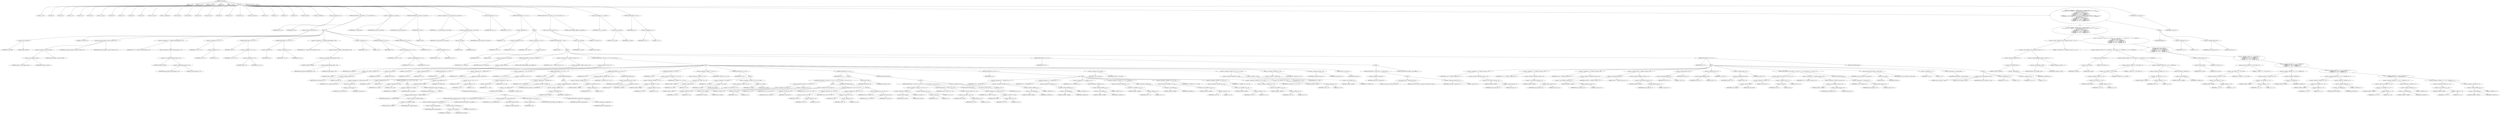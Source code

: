 digraph cache_insert {  
"1000128" [label = "(METHOD,cache_insert)" ]
"1000129" [label = "(PARAM,int a1)" ]
"1000130" [label = "(PARAM,void *cp)" ]
"1000131" [label = "(PARAM,time_t time1)" ]
"1000132" [label = "(PARAM,int a4)" ]
"1000133" [label = "(PARAM,__int16 a5)" ]
"1000134" [label = "(BLOCK,,)" ]
"1000135" [label = "(LOCAL,v5: __int16)" ]
"1000136" [label = "(LOCAL,v9: int)" ]
"1000137" [label = "(LOCAL,v10: int)" ]
"1000138" [label = "(LOCAL,v11: int)" ]
"1000139" [label = "(LOCAL,v12: int)" ]
"1000140" [label = "(LOCAL,v13: int)" ]
"1000141" [label = "(LOCAL,v14: __int16)" ]
"1000142" [label = "(LOCAL,v16: int)" ]
"1000143" [label = "(LOCAL,v17: int)" ]
"1000144" [label = "(LOCAL,v18: int)" ]
"1000145" [label = "(LOCAL,v19: int)" ]
"1000146" [label = "(LOCAL,v20: __int16)" ]
"1000147" [label = "(LOCAL,v21: unsigned int)" ]
"1000148" [label = "(LOCAL,v22: bool)" ]
"1000149" [label = "(LOCAL,v23: bool)" ]
"1000150" [label = "(LOCAL,v24: int)" ]
"1000151" [label = "(LOCAL,v25: size_t)" ]
"1000152" [label = "(LOCAL,v26: int)" ]
"1000153" [label = "(LOCAL,v27: int *)" ]
"1000154" [label = "(LOCAL,v28: char *)" ]
"1000155" [label = "(LOCAL,v29: const char *)" ]
"1000156" [label = "(LOCAL,v30: int)" ]
"1000157" [label = "(LOCAL,v31: int)" ]
"1000158" [label = "(LOCAL,v32: int)" ]
"1000159" [label = "(LOCAL,v33: int)" ]
"1000160" [label = "(LOCAL,v34: _BYTE *)" ]
"1000161" [label = "(LOCAL,v36: _DWORD [ 4 ])" ]
"1000162" [label = "(<operator>.assignment,v5 = a5)" ]
"1000163" [label = "(IDENTIFIER,v5,v5 = a5)" ]
"1000164" [label = "(IDENTIFIER,a5,v5 = a5)" ]
"1000165" [label = "(CONTROL_STRUCTURE,if ( (a5 & 0x980) != 0 ),if ( (a5 & 0x980) != 0 ))" ]
"1000166" [label = "(<operator>.notEquals,(a5 & 0x980) != 0)" ]
"1000167" [label = "(<operator>.and,a5 & 0x980)" ]
"1000168" [label = "(IDENTIFIER,a5,a5 & 0x980)" ]
"1000169" [label = "(LITERAL,0x980,a5 & 0x980)" ]
"1000170" [label = "(LITERAL,0,(a5 & 0x980) != 0)" ]
"1000171" [label = "(BLOCK,,)" ]
"1000172" [label = "(log_query,log_query((unsigned __int16)a5 | 0x10000, a1, cp))" ]
"1000173" [label = "(<operator>.or,(unsigned __int16)a5 | 0x10000)" ]
"1000174" [label = "(<operator>.cast,(unsigned __int16)a5)" ]
"1000175" [label = "(UNKNOWN,unsigned __int16,unsigned __int16)" ]
"1000176" [label = "(IDENTIFIER,a5,(unsigned __int16)a5)" ]
"1000177" [label = "(LITERAL,0x10000,(unsigned __int16)a5 | 0x10000)" ]
"1000178" [label = "(IDENTIFIER,a1,log_query((unsigned __int16)a5 | 0x10000, a1, cp))" ]
"1000179" [label = "(IDENTIFIER,cp,log_query((unsigned __int16)a5 | 0x10000, a1, cp))" ]
"1000180" [label = "(<operator>.assignment,v21 = *(_DWORD *)(dnsmasq_daemon + 252))" ]
"1000181" [label = "(IDENTIFIER,v21,v21 = *(_DWORD *)(dnsmasq_daemon + 252))" ]
"1000182" [label = "(<operator>.indirection,*(_DWORD *)(dnsmasq_daemon + 252))" ]
"1000183" [label = "(<operator>.cast,(_DWORD *)(dnsmasq_daemon + 252))" ]
"1000184" [label = "(UNKNOWN,_DWORD *,_DWORD *)" ]
"1000185" [label = "(<operator>.addition,dnsmasq_daemon + 252)" ]
"1000186" [label = "(IDENTIFIER,dnsmasq_daemon,dnsmasq_daemon + 252)" ]
"1000187" [label = "(LITERAL,252,dnsmasq_daemon + 252)" ]
"1000188" [label = "(<operator>.assignment,v22 = v21 != 0)" ]
"1000189" [label = "(IDENTIFIER,v22,v22 = v21 != 0)" ]
"1000190" [label = "(<operator>.notEquals,v21 != 0)" ]
"1000191" [label = "(IDENTIFIER,v21,v21 != 0)" ]
"1000192" [label = "(LITERAL,0,v21 != 0)" ]
"1000193" [label = "(CONTROL_STRUCTURE,if ( v21 ),if ( v21 ))" ]
"1000194" [label = "(IDENTIFIER,v21,if ( v21 ))" ]
"1000195" [label = "(<operator>.assignment,v22 = a4 > v21)" ]
"1000196" [label = "(IDENTIFIER,v22,v22 = a4 > v21)" ]
"1000197" [label = "(<operator>.greaterThan,a4 > v21)" ]
"1000198" [label = "(IDENTIFIER,a4,a4 > v21)" ]
"1000199" [label = "(IDENTIFIER,v21,a4 > v21)" ]
"1000200" [label = "(CONTROL_STRUCTURE,if ( !v22 ),if ( !v22 ))" ]
"1000201" [label = "(<operator>.logicalNot,!v22)" ]
"1000202" [label = "(IDENTIFIER,v22,!v22)" ]
"1000203" [label = "(<operator>.assignment,v21 = a4)" ]
"1000204" [label = "(IDENTIFIER,v21,v21 = a4)" ]
"1000205" [label = "(IDENTIFIER,a4,v21 = a4)" ]
"1000206" [label = "(<operator>.assignment,a4 = *(_DWORD *)(dnsmasq_daemon + 248))" ]
"1000207" [label = "(IDENTIFIER,a4,a4 = *(_DWORD *)(dnsmasq_daemon + 248))" ]
"1000208" [label = "(<operator>.indirection,*(_DWORD *)(dnsmasq_daemon + 248))" ]
"1000209" [label = "(<operator>.cast,(_DWORD *)(dnsmasq_daemon + 248))" ]
"1000210" [label = "(UNKNOWN,_DWORD *,_DWORD *)" ]
"1000211" [label = "(<operator>.addition,dnsmasq_daemon + 248)" ]
"1000212" [label = "(IDENTIFIER,dnsmasq_daemon,dnsmasq_daemon + 248)" ]
"1000213" [label = "(LITERAL,248,dnsmasq_daemon + 248)" ]
"1000214" [label = "(<operator>.assignment,v23 = 1)" ]
"1000215" [label = "(IDENTIFIER,v23,v23 = 1)" ]
"1000216" [label = "(LITERAL,1,v23 = 1)" ]
"1000217" [label = "(CONTROL_STRUCTURE,if ( a4 ),if ( a4 ))" ]
"1000218" [label = "(IDENTIFIER,a4,if ( a4 ))" ]
"1000219" [label = "(<operator>.assignment,v23 = v21 >= a4)" ]
"1000220" [label = "(IDENTIFIER,v23,v23 = v21 >= a4)" ]
"1000221" [label = "(<operator>.greaterEqualsThan,v21 >= a4)" ]
"1000222" [label = "(IDENTIFIER,v21,v21 >= a4)" ]
"1000223" [label = "(IDENTIFIER,a4,v21 >= a4)" ]
"1000224" [label = "(CONTROL_STRUCTURE,if ( v23 ),if ( v23 ))" ]
"1000225" [label = "(IDENTIFIER,v23,if ( v23 ))" ]
"1000226" [label = "(<operator>.assignment,a4 = v21)" ]
"1000227" [label = "(IDENTIFIER,a4,a4 = v21)" ]
"1000228" [label = "(IDENTIFIER,v21,a4 = v21)" ]
"1000229" [label = "(<operator>.assignment,v9 = insert_error)" ]
"1000230" [label = "(IDENTIFIER,v9,v9 = insert_error)" ]
"1000231" [label = "(IDENTIFIER,insert_error,v9 = insert_error)" ]
"1000232" [label = "(CONTROL_STRUCTURE,if ( insert_error ),if ( insert_error ))" ]
"1000233" [label = "(IDENTIFIER,insert_error,if ( insert_error ))" ]
"1000234" [label = "(RETURN,return 0;,return 0;)" ]
"1000235" [label = "(LITERAL,0,return 0;)" ]
"1000236" [label = "(<operator>.assignment,v11 = cache_scan_free(a1, (int)cp, time1))" ]
"1000237" [label = "(IDENTIFIER,v11,v11 = cache_scan_free(a1, (int)cp, time1))" ]
"1000238" [label = "(cache_scan_free,cache_scan_free(a1, (int)cp, time1))" ]
"1000239" [label = "(IDENTIFIER,a1,cache_scan_free(a1, (int)cp, time1))" ]
"1000240" [label = "(<operator>.cast,(int)cp)" ]
"1000241" [label = "(UNKNOWN,int,int)" ]
"1000242" [label = "(IDENTIFIER,cp,(int)cp)" ]
"1000243" [label = "(IDENTIFIER,time1,cache_scan_free(a1, (int)cp, time1))" ]
"1000244" [label = "(<operator>.assignment,v10 = v11)" ]
"1000245" [label = "(IDENTIFIER,v10,v10 = v11)" ]
"1000246" [label = "(IDENTIFIER,v11,v10 = v11)" ]
"1000247" [label = "(CONTROL_STRUCTURE,if ( !v11 ),if ( !v11 ))" ]
"1000248" [label = "(<operator>.logicalNot,!v11)" ]
"1000249" [label = "(IDENTIFIER,v11,!v11)" ]
"1000250" [label = "(BLOCK,,)" ]
"1000251" [label = "(<operator>.assignment,v12 = v9)" ]
"1000252" [label = "(IDENTIFIER,v12,v12 = v9)" ]
"1000253" [label = "(IDENTIFIER,v9,v12 = v9)" ]
"1000254" [label = "(<operator>.assignment,v13 = a5 & 4)" ]
"1000255" [label = "(IDENTIFIER,v13,v13 = a5 & 4)" ]
"1000256" [label = "(<operator>.and,a5 & 4)" ]
"1000257" [label = "(IDENTIFIER,a5,a5 & 4)" ]
"1000258" [label = "(LITERAL,4,a5 & 4)" ]
"1000259" [label = "(CONTROL_STRUCTURE,while ( 1 ),while ( 1 ))" ]
"1000260" [label = "(LITERAL,1,while ( 1 ))" ]
"1000261" [label = "(BLOCK,,)" ]
"1000262" [label = "(<operator>.assignment,v10 = cache_tail)" ]
"1000263" [label = "(IDENTIFIER,v10,v10 = cache_tail)" ]
"1000264" [label = "(IDENTIFIER,cache_tail,v10 = cache_tail)" ]
"1000265" [label = "(CONTROL_STRUCTURE,if ( !cache_tail ),if ( !cache_tail ))" ]
"1000266" [label = "(<operator>.logicalNot,!cache_tail)" ]
"1000267" [label = "(IDENTIFIER,cache_tail,!cache_tail)" ]
"1000268" [label = "(CONTROL_STRUCTURE,goto LABEL_16;,goto LABEL_16;)" ]
"1000269" [label = "(<operator>.assignment,v20 = *(_WORD *)(cache_tail + 36))" ]
"1000270" [label = "(IDENTIFIER,v20,v20 = *(_WORD *)(cache_tail + 36))" ]
"1000271" [label = "(<operator>.indirection,*(_WORD *)(cache_tail + 36))" ]
"1000272" [label = "(<operator>.cast,(_WORD *)(cache_tail + 36))" ]
"1000273" [label = "(UNKNOWN,_WORD *,_WORD *)" ]
"1000274" [label = "(<operator>.addition,cache_tail + 36)" ]
"1000275" [label = "(IDENTIFIER,cache_tail,cache_tail + 36)" ]
"1000276" [label = "(LITERAL,36,cache_tail + 36)" ]
"1000277" [label = "(CONTROL_STRUCTURE,if ( (v20 & 0xC) == 0 ),if ( (v20 & 0xC) == 0 ))" ]
"1000278" [label = "(<operator>.equals,(v20 & 0xC) == 0)" ]
"1000279" [label = "(<operator>.and,v20 & 0xC)" ]
"1000280" [label = "(IDENTIFIER,v20,v20 & 0xC)" ]
"1000281" [label = "(LITERAL,0xC,v20 & 0xC)" ]
"1000282" [label = "(LITERAL,0,(v20 & 0xC) == 0)" ]
"1000283" [label = "(BLOCK,,)" ]
"1000284" [label = "(<operator>.assignment,v24 = a1)" ]
"1000285" [label = "(IDENTIFIER,v24,v24 = a1)" ]
"1000286" [label = "(IDENTIFIER,a1,v24 = a1)" ]
"1000287" [label = "(CONTROL_STRUCTURE,if ( a1 ),if ( a1 ))" ]
"1000288" [label = "(IDENTIFIER,a1,if ( a1 ))" ]
"1000289" [label = "(BLOCK,,)" ]
"1000290" [label = "(<operator>.assignment,v25 = strlen((const char *)a1))" ]
"1000291" [label = "(IDENTIFIER,v25,v25 = strlen((const char *)a1))" ]
"1000292" [label = "(strlen,strlen((const char *)a1))" ]
"1000293" [label = "(<operator>.cast,(const char *)a1)" ]
"1000294" [label = "(UNKNOWN,const char *,const char *)" ]
"1000295" [label = "(IDENTIFIER,a1,(const char *)a1)" ]
"1000296" [label = "(<operator>.assignment,v24 = 0)" ]
"1000297" [label = "(IDENTIFIER,v24,v24 = 0)" ]
"1000298" [label = "(LITERAL,0,v24 = 0)" ]
"1000299" [label = "(CONTROL_STRUCTURE,if ( v25 > 0x31 ),if ( v25 > 0x31 ))" ]
"1000300" [label = "(<operator>.greaterThan,v25 > 0x31)" ]
"1000301" [label = "(IDENTIFIER,v25,v25 > 0x31)" ]
"1000302" [label = "(LITERAL,0x31,v25 > 0x31)" ]
"1000303" [label = "(BLOCK,,)" ]
"1000304" [label = "(<operator>.assignment,v24 = big_free)" ]
"1000305" [label = "(IDENTIFIER,v24,v24 = big_free)" ]
"1000306" [label = "(IDENTIFIER,big_free,v24 = big_free)" ]
"1000307" [label = "(CONTROL_STRUCTURE,if ( big_free ),if ( big_free ))" ]
"1000308" [label = "(IDENTIFIER,big_free,if ( big_free ))" ]
"1000309" [label = "(BLOCK,,)" ]
"1000310" [label = "(<operator>.assignment,big_free = *(_DWORD *)big_free)" ]
"1000311" [label = "(IDENTIFIER,big_free,big_free = *(_DWORD *)big_free)" ]
"1000312" [label = "(<operator>.indirection,*(_DWORD *)big_free)" ]
"1000313" [label = "(<operator>.cast,(_DWORD *)big_free)" ]
"1000314" [label = "(UNKNOWN,_DWORD *,_DWORD *)" ]
"1000315" [label = "(IDENTIFIER,big_free,(_DWORD *)big_free)" ]
"1000316" [label = "(CONTROL_STRUCTURE,else,else)" ]
"1000317" [label = "(BLOCK,,)" ]
"1000318" [label = "(CONTROL_STRUCTURE,if ( !bignames_left && (a5 & 0x5000) == 0 ),if ( !bignames_left && (a5 & 0x5000) == 0 ))" ]
"1000319" [label = "(<operator>.logicalAnd,!bignames_left && (a5 & 0x5000) == 0)" ]
"1000320" [label = "(<operator>.logicalNot,!bignames_left)" ]
"1000321" [label = "(IDENTIFIER,bignames_left,!bignames_left)" ]
"1000322" [label = "(<operator>.equals,(a5 & 0x5000) == 0)" ]
"1000323" [label = "(<operator>.and,a5 & 0x5000)" ]
"1000324" [label = "(IDENTIFIER,a5,a5 & 0x5000)" ]
"1000325" [label = "(LITERAL,0x5000,a5 & 0x5000)" ]
"1000326" [label = "(LITERAL,0,(a5 & 0x5000) == 0)" ]
"1000327" [label = "(CONTROL_STRUCTURE,goto LABEL_16;,goto LABEL_16;)" ]
"1000328" [label = "(<operator>.assignment,v24 = whine_malloc(1028))" ]
"1000329" [label = "(IDENTIFIER,v24,v24 = whine_malloc(1028))" ]
"1000330" [label = "(whine_malloc,whine_malloc(1028))" ]
"1000331" [label = "(LITERAL,1028,whine_malloc(1028))" ]
"1000332" [label = "(CONTROL_STRUCTURE,if ( !v24 ),if ( !v24 ))" ]
"1000333" [label = "(<operator>.logicalNot,!v24)" ]
"1000334" [label = "(IDENTIFIER,v24,!v24)" ]
"1000335" [label = "(CONTROL_STRUCTURE,goto LABEL_16;,goto LABEL_16;)" ]
"1000336" [label = "(CONTROL_STRUCTURE,if ( bignames_left ),if ( bignames_left ))" ]
"1000337" [label = "(IDENTIFIER,bignames_left,if ( bignames_left ))" ]
"1000338" [label = "(<operator>.preDecrement,--bignames_left)" ]
"1000339" [label = "(IDENTIFIER,bignames_left,--bignames_left)" ]
"1000340" [label = "(<operator>.assignment,v26 = *(_DWORD *)v10)" ]
"1000341" [label = "(IDENTIFIER,v26,v26 = *(_DWORD *)v10)" ]
"1000342" [label = "(<operator>.indirection,*(_DWORD *)v10)" ]
"1000343" [label = "(<operator>.cast,(_DWORD *)v10)" ]
"1000344" [label = "(UNKNOWN,_DWORD *,_DWORD *)" ]
"1000345" [label = "(IDENTIFIER,v10,(_DWORD *)v10)" ]
"1000346" [label = "(<operator>.assignment,v27 = *(int **)(v10 + 4))" ]
"1000347" [label = "(IDENTIFIER,v27,v27 = *(int **)(v10 + 4))" ]
"1000348" [label = "(<operator>.indirection,*(int **)(v10 + 4))" ]
"1000349" [label = "(<operator>.cast,(int **)(v10 + 4))" ]
"1000350" [label = "(UNKNOWN,int **,int **)" ]
"1000351" [label = "(<operator>.addition,v10 + 4)" ]
"1000352" [label = "(IDENTIFIER,v10,v10 + 4)" ]
"1000353" [label = "(LITERAL,4,v10 + 4)" ]
"1000354" [label = "(CONTROL_STRUCTURE,if ( v27 ),if ( v27 ))" ]
"1000355" [label = "(IDENTIFIER,v27,if ( v27 ))" ]
"1000356" [label = "(BLOCK,,)" ]
"1000357" [label = "(<operator>.assignment,*v27 = v26)" ]
"1000358" [label = "(<operator>.indirection,*v27)" ]
"1000359" [label = "(IDENTIFIER,v27,*v27 = v26)" ]
"1000360" [label = "(IDENTIFIER,v26,*v27 = v26)" ]
"1000361" [label = "(<operator>.assignment,v26 = *(_DWORD *)v10)" ]
"1000362" [label = "(IDENTIFIER,v26,v26 = *(_DWORD *)v10)" ]
"1000363" [label = "(<operator>.indirection,*(_DWORD *)v10)" ]
"1000364" [label = "(<operator>.cast,(_DWORD *)v10)" ]
"1000365" [label = "(UNKNOWN,_DWORD *,_DWORD *)" ]
"1000366" [label = "(IDENTIFIER,v10,(_DWORD *)v10)" ]
"1000367" [label = "(CONTROL_STRUCTURE,else,else)" ]
"1000368" [label = "(BLOCK,,)" ]
"1000369" [label = "(<operator>.assignment,cache_head = *(_DWORD *)v10)" ]
"1000370" [label = "(IDENTIFIER,cache_head,cache_head = *(_DWORD *)v10)" ]
"1000371" [label = "(<operator>.indirection,*(_DWORD *)v10)" ]
"1000372" [label = "(<operator>.cast,(_DWORD *)v10)" ]
"1000373" [label = "(UNKNOWN,_DWORD *,_DWORD *)" ]
"1000374" [label = "(IDENTIFIER,v10,(_DWORD *)v10)" ]
"1000375" [label = "(CONTROL_STRUCTURE,if ( v26 ),if ( v26 ))" ]
"1000376" [label = "(IDENTIFIER,v26,if ( v26 ))" ]
"1000377" [label = "(<operator>.assignment,*(_DWORD *)(v26 + 4) = v27)" ]
"1000378" [label = "(<operator>.indirection,*(_DWORD *)(v26 + 4))" ]
"1000379" [label = "(<operator>.cast,(_DWORD *)(v26 + 4))" ]
"1000380" [label = "(UNKNOWN,_DWORD *,_DWORD *)" ]
"1000381" [label = "(<operator>.addition,v26 + 4)" ]
"1000382" [label = "(IDENTIFIER,v26,v26 + 4)" ]
"1000383" [label = "(LITERAL,4,v26 + 4)" ]
"1000384" [label = "(IDENTIFIER,v27,*(_DWORD *)(v26 + 4) = v27)" ]
"1000385" [label = "(CONTROL_STRUCTURE,else,else)" ]
"1000386" [label = "(<operator>.assignment,cache_tail = (int)v27)" ]
"1000387" [label = "(IDENTIFIER,cache_tail,cache_tail = (int)v27)" ]
"1000388" [label = "(<operator>.cast,(int)v27)" ]
"1000389" [label = "(UNKNOWN,int,int)" ]
"1000390" [label = "(IDENTIFIER,v27,(int)v27)" ]
"1000391" [label = "(CONTROL_STRUCTURE,if ( v24 ),if ( v24 ))" ]
"1000392" [label = "(IDENTIFIER,v24,if ( v24 ))" ]
"1000393" [label = "(<operator>.assignment,*(_DWORD *)(v10 + 40) = v24)" ]
"1000394" [label = "(<operator>.indirection,*(_DWORD *)(v10 + 40))" ]
"1000395" [label = "(<operator>.cast,(_DWORD *)(v10 + 40))" ]
"1000396" [label = "(UNKNOWN,_DWORD *,_DWORD *)" ]
"1000397" [label = "(<operator>.addition,v10 + 40)" ]
"1000398" [label = "(IDENTIFIER,v10,v10 + 40)" ]
"1000399" [label = "(LITERAL,40,v10 + 40)" ]
"1000400" [label = "(IDENTIFIER,v24,*(_DWORD *)(v10 + 40) = v24)" ]
"1000401" [label = "(<operator>.assignment,*(_WORD *)(v10 + 36) = a5)" ]
"1000402" [label = "(<operator>.indirection,*(_WORD *)(v10 + 36))" ]
"1000403" [label = "(<operator>.cast,(_WORD *)(v10 + 36))" ]
"1000404" [label = "(UNKNOWN,_WORD *,_WORD *)" ]
"1000405" [label = "(<operator>.addition,v10 + 36)" ]
"1000406" [label = "(IDENTIFIER,v10,v10 + 36)" ]
"1000407" [label = "(LITERAL,36,v10 + 36)" ]
"1000408" [label = "(IDENTIFIER,a5,*(_WORD *)(v10 + 36) = a5)" ]
"1000409" [label = "(CONTROL_STRUCTURE,if ( v24 ),if ( v24 ))" ]
"1000410" [label = "(IDENTIFIER,v24,if ( v24 ))" ]
"1000411" [label = "(BLOCK,,)" ]
"1000412" [label = "(<operator>.assignment,v5 = a5 | 0x200)" ]
"1000413" [label = "(IDENTIFIER,v5,v5 = a5 | 0x200)" ]
"1000414" [label = "(<operator>.or,a5 | 0x200)" ]
"1000415" [label = "(IDENTIFIER,a5,a5 | 0x200)" ]
"1000416" [label = "(LITERAL,0x200,a5 | 0x200)" ]
"1000417" [label = "(<operator>.assignment,*(_WORD *)(v10 + 36) = a5 | 0x200)" ]
"1000418" [label = "(<operator>.indirection,*(_WORD *)(v10 + 36))" ]
"1000419" [label = "(<operator>.cast,(_WORD *)(v10 + 36))" ]
"1000420" [label = "(UNKNOWN,_WORD *,_WORD *)" ]
"1000421" [label = "(<operator>.addition,v10 + 36)" ]
"1000422" [label = "(IDENTIFIER,v10,v10 + 36)" ]
"1000423" [label = "(LITERAL,36,v10 + 36)" ]
"1000424" [label = "(<operator>.or,a5 | 0x200)" ]
"1000425" [label = "(IDENTIFIER,a5,a5 | 0x200)" ]
"1000426" [label = "(LITERAL,0x200,a5 | 0x200)" ]
"1000427" [label = "(CONTROL_STRUCTURE,if ( a1 ),if ( a1 ))" ]
"1000428" [label = "(IDENTIFIER,a1,if ( a1 ))" ]
"1000429" [label = "(BLOCK,,)" ]
"1000430" [label = "(CONTROL_STRUCTURE,if ( (v5 & 0x200) != 0 || (v5 & 2) != 0 ),if ( (v5 & 0x200) != 0 || (v5 & 2) != 0 ))" ]
"1000431" [label = "(<operator>.logicalOr,(v5 & 0x200) != 0 || (v5 & 2) != 0)" ]
"1000432" [label = "(<operator>.notEquals,(v5 & 0x200) != 0)" ]
"1000433" [label = "(<operator>.and,v5 & 0x200)" ]
"1000434" [label = "(IDENTIFIER,v5,v5 & 0x200)" ]
"1000435" [label = "(LITERAL,0x200,v5 & 0x200)" ]
"1000436" [label = "(LITERAL,0,(v5 & 0x200) != 0)" ]
"1000437" [label = "(<operator>.notEquals,(v5 & 2) != 0)" ]
"1000438" [label = "(<operator>.and,v5 & 2)" ]
"1000439" [label = "(IDENTIFIER,v5,v5 & 2)" ]
"1000440" [label = "(LITERAL,2,v5 & 2)" ]
"1000441" [label = "(LITERAL,0,(v5 & 2) != 0)" ]
"1000442" [label = "(BLOCK,,)" ]
"1000443" [label = "(<operator>.assignment,v29 = (const char *)a1)" ]
"1000444" [label = "(IDENTIFIER,v29,v29 = (const char *)a1)" ]
"1000445" [label = "(<operator>.cast,(const char *)a1)" ]
"1000446" [label = "(UNKNOWN,const char *,const char *)" ]
"1000447" [label = "(IDENTIFIER,a1,(const char *)a1)" ]
"1000448" [label = "(<operator>.assignment,v28 = *(char **)(v10 + 40))" ]
"1000449" [label = "(IDENTIFIER,v28,v28 = *(char **)(v10 + 40))" ]
"1000450" [label = "(<operator>.indirection,*(char **)(v10 + 40))" ]
"1000451" [label = "(<operator>.cast,(char **)(v10 + 40))" ]
"1000452" [label = "(UNKNOWN,char **,char **)" ]
"1000453" [label = "(<operator>.addition,v10 + 40)" ]
"1000454" [label = "(IDENTIFIER,v10,v10 + 40)" ]
"1000455" [label = "(LITERAL,40,v10 + 40)" ]
"1000456" [label = "(CONTROL_STRUCTURE,else,else)" ]
"1000457" [label = "(BLOCK,,)" ]
"1000458" [label = "(<operator>.assignment,v28 = (char *)(v10 + 40))" ]
"1000459" [label = "(IDENTIFIER,v28,v28 = (char *)(v10 + 40))" ]
"1000460" [label = "(<operator>.cast,(char *)(v10 + 40))" ]
"1000461" [label = "(UNKNOWN,char *,char *)" ]
"1000462" [label = "(<operator>.addition,v10 + 40)" ]
"1000463" [label = "(IDENTIFIER,v10,v10 + 40)" ]
"1000464" [label = "(LITERAL,40,v10 + 40)" ]
"1000465" [label = "(<operator>.assignment,v29 = (const char *)a1)" ]
"1000466" [label = "(IDENTIFIER,v29,v29 = (const char *)a1)" ]
"1000467" [label = "(<operator>.cast,(const char *)a1)" ]
"1000468" [label = "(UNKNOWN,const char *,const char *)" ]
"1000469" [label = "(IDENTIFIER,a1,(const char *)a1)" ]
"1000470" [label = "(strcpy,strcpy(v28, v29))" ]
"1000471" [label = "(IDENTIFIER,v28,strcpy(v28, v29))" ]
"1000472" [label = "(IDENTIFIER,v29,strcpy(v28, v29))" ]
"1000473" [label = "(CONTROL_STRUCTURE,else,else)" ]
"1000474" [label = "(BLOCK,,)" ]
"1000475" [label = "(CONTROL_STRUCTURE,if ( (v5 & 0x200) != 0 || (v5 & 2) != 0 ),if ( (v5 & 0x200) != 0 || (v5 & 2) != 0 ))" ]
"1000476" [label = "(<operator>.logicalOr,(v5 & 0x200) != 0 || (v5 & 2) != 0)" ]
"1000477" [label = "(<operator>.notEquals,(v5 & 0x200) != 0)" ]
"1000478" [label = "(<operator>.and,v5 & 0x200)" ]
"1000479" [label = "(IDENTIFIER,v5,v5 & 0x200)" ]
"1000480" [label = "(LITERAL,0x200,v5 & 0x200)" ]
"1000481" [label = "(LITERAL,0,(v5 & 0x200) != 0)" ]
"1000482" [label = "(<operator>.notEquals,(v5 & 2) != 0)" ]
"1000483" [label = "(<operator>.and,v5 & 2)" ]
"1000484" [label = "(IDENTIFIER,v5,v5 & 2)" ]
"1000485" [label = "(LITERAL,2,v5 & 2)" ]
"1000486" [label = "(LITERAL,0,(v5 & 2) != 0)" ]
"1000487" [label = "(<operator>.assignment,v34 = *(_BYTE **)(v10 + 40))" ]
"1000488" [label = "(IDENTIFIER,v34,v34 = *(_BYTE **)(v10 + 40))" ]
"1000489" [label = "(<operator>.indirection,*(_BYTE **)(v10 + 40))" ]
"1000490" [label = "(<operator>.cast,(_BYTE **)(v10 + 40))" ]
"1000491" [label = "(UNKNOWN,_BYTE **,_BYTE **)" ]
"1000492" [label = "(<operator>.addition,v10 + 40)" ]
"1000493" [label = "(IDENTIFIER,v10,v10 + 40)" ]
"1000494" [label = "(LITERAL,40,v10 + 40)" ]
"1000495" [label = "(CONTROL_STRUCTURE,else,else)" ]
"1000496" [label = "(<operator>.assignment,v34 = (_BYTE *)(v10 + 40))" ]
"1000497" [label = "(IDENTIFIER,v34,v34 = (_BYTE *)(v10 + 40))" ]
"1000498" [label = "(<operator>.cast,(_BYTE *)(v10 + 40))" ]
"1000499" [label = "(UNKNOWN,_BYTE *,_BYTE *)" ]
"1000500" [label = "(<operator>.addition,v10 + 40)" ]
"1000501" [label = "(IDENTIFIER,v10,v10 + 40)" ]
"1000502" [label = "(LITERAL,40,v10 + 40)" ]
"1000503" [label = "(<operator>.assignment,*v34 = 0)" ]
"1000504" [label = "(<operator>.indirection,*v34)" ]
"1000505" [label = "(IDENTIFIER,v34,*v34 = 0)" ]
"1000506" [label = "(LITERAL,0,*v34 = 0)" ]
"1000507" [label = "(CONTROL_STRUCTURE,if ( cp ),if ( cp ))" ]
"1000508" [label = "(IDENTIFIER,cp,if ( cp ))" ]
"1000509" [label = "(BLOCK,,)" ]
"1000510" [label = "(<operator>.assignment,v30 = *((_DWORD *)cp + 1))" ]
"1000511" [label = "(IDENTIFIER,v30,v30 = *((_DWORD *)cp + 1))" ]
"1000512" [label = "(<operator>.indirection,*((_DWORD *)cp + 1))" ]
"1000513" [label = "(<operator>.addition,(_DWORD *)cp + 1)" ]
"1000514" [label = "(<operator>.cast,(_DWORD *)cp)" ]
"1000515" [label = "(UNKNOWN,_DWORD *,_DWORD *)" ]
"1000516" [label = "(IDENTIFIER,cp,(_DWORD *)cp)" ]
"1000517" [label = "(LITERAL,1,(_DWORD *)cp + 1)" ]
"1000518" [label = "(<operator>.assignment,v31 = *((_DWORD *)cp + 2))" ]
"1000519" [label = "(IDENTIFIER,v31,v31 = *((_DWORD *)cp + 2))" ]
"1000520" [label = "(<operator>.indirection,*((_DWORD *)cp + 2))" ]
"1000521" [label = "(<operator>.addition,(_DWORD *)cp + 2)" ]
"1000522" [label = "(<operator>.cast,(_DWORD *)cp)" ]
"1000523" [label = "(UNKNOWN,_DWORD *,_DWORD *)" ]
"1000524" [label = "(IDENTIFIER,cp,(_DWORD *)cp)" ]
"1000525" [label = "(LITERAL,2,(_DWORD *)cp + 2)" ]
"1000526" [label = "(<operator>.assignment,v32 = *((_DWORD *)cp + 3))" ]
"1000527" [label = "(IDENTIFIER,v32,v32 = *((_DWORD *)cp + 3))" ]
"1000528" [label = "(<operator>.indirection,*((_DWORD *)cp + 3))" ]
"1000529" [label = "(<operator>.addition,(_DWORD *)cp + 3)" ]
"1000530" [label = "(<operator>.cast,(_DWORD *)cp)" ]
"1000531" [label = "(UNKNOWN,_DWORD *,_DWORD *)" ]
"1000532" [label = "(IDENTIFIER,cp,(_DWORD *)cp)" ]
"1000533" [label = "(LITERAL,3,(_DWORD *)cp + 3)" ]
"1000534" [label = "(<operator>.assignment,*(_DWORD *)(v10 + 12) = *(_DWORD *)cp)" ]
"1000535" [label = "(<operator>.indirection,*(_DWORD *)(v10 + 12))" ]
"1000536" [label = "(<operator>.cast,(_DWORD *)(v10 + 12))" ]
"1000537" [label = "(UNKNOWN,_DWORD *,_DWORD *)" ]
"1000538" [label = "(<operator>.addition,v10 + 12)" ]
"1000539" [label = "(IDENTIFIER,v10,v10 + 12)" ]
"1000540" [label = "(LITERAL,12,v10 + 12)" ]
"1000541" [label = "(<operator>.indirection,*(_DWORD *)cp)" ]
"1000542" [label = "(<operator>.cast,(_DWORD *)cp)" ]
"1000543" [label = "(UNKNOWN,_DWORD *,_DWORD *)" ]
"1000544" [label = "(IDENTIFIER,cp,(_DWORD *)cp)" ]
"1000545" [label = "(<operator>.assignment,*(_DWORD *)(v10 + 16) = v30)" ]
"1000546" [label = "(<operator>.indirection,*(_DWORD *)(v10 + 16))" ]
"1000547" [label = "(<operator>.cast,(_DWORD *)(v10 + 16))" ]
"1000548" [label = "(UNKNOWN,_DWORD *,_DWORD *)" ]
"1000549" [label = "(<operator>.addition,v10 + 16)" ]
"1000550" [label = "(IDENTIFIER,v10,v10 + 16)" ]
"1000551" [label = "(LITERAL,16,v10 + 16)" ]
"1000552" [label = "(IDENTIFIER,v30,*(_DWORD *)(v10 + 16) = v30)" ]
"1000553" [label = "(<operator>.assignment,*(_DWORD *)(v10 + 20) = v31)" ]
"1000554" [label = "(<operator>.indirection,*(_DWORD *)(v10 + 20))" ]
"1000555" [label = "(<operator>.cast,(_DWORD *)(v10 + 20))" ]
"1000556" [label = "(UNKNOWN,_DWORD *,_DWORD *)" ]
"1000557" [label = "(<operator>.addition,v10 + 20)" ]
"1000558" [label = "(IDENTIFIER,v10,v10 + 20)" ]
"1000559" [label = "(LITERAL,20,v10 + 20)" ]
"1000560" [label = "(IDENTIFIER,v31,*(_DWORD *)(v10 + 20) = v31)" ]
"1000561" [label = "(<operator>.assignment,*(_DWORD *)(v10 + 24) = v32)" ]
"1000562" [label = "(<operator>.indirection,*(_DWORD *)(v10 + 24))" ]
"1000563" [label = "(<operator>.cast,(_DWORD *)(v10 + 24))" ]
"1000564" [label = "(UNKNOWN,_DWORD *,_DWORD *)" ]
"1000565" [label = "(<operator>.addition,v10 + 24)" ]
"1000566" [label = "(IDENTIFIER,v10,v10 + 24)" ]
"1000567" [label = "(LITERAL,24,v10 + 24)" ]
"1000568" [label = "(IDENTIFIER,v32,*(_DWORD *)(v10 + 24) = v32)" ]
"1000569" [label = "(<operator>.assignment,v33 = new_chain)" ]
"1000570" [label = "(IDENTIFIER,v33,v33 = new_chain)" ]
"1000571" [label = "(IDENTIFIER,new_chain,v33 = new_chain)" ]
"1000572" [label = "(<operator>.assignment,*(_DWORD *)(v10 + 28) = a4 + time1)" ]
"1000573" [label = "(<operator>.indirection,*(_DWORD *)(v10 + 28))" ]
"1000574" [label = "(<operator>.cast,(_DWORD *)(v10 + 28))" ]
"1000575" [label = "(UNKNOWN,_DWORD *,_DWORD *)" ]
"1000576" [label = "(<operator>.addition,v10 + 28)" ]
"1000577" [label = "(IDENTIFIER,v10,v10 + 28)" ]
"1000578" [label = "(LITERAL,28,v10 + 28)" ]
"1000579" [label = "(<operator>.addition,a4 + time1)" ]
"1000580" [label = "(IDENTIFIER,a4,a4 + time1)" ]
"1000581" [label = "(IDENTIFIER,time1,a4 + time1)" ]
"1000582" [label = "(<operator>.assignment,*(_DWORD *)v10 = v33)" ]
"1000583" [label = "(<operator>.indirection,*(_DWORD *)v10)" ]
"1000584" [label = "(<operator>.cast,(_DWORD *)v10)" ]
"1000585" [label = "(UNKNOWN,_DWORD *,_DWORD *)" ]
"1000586" [label = "(IDENTIFIER,v10,(_DWORD *)v10)" ]
"1000587" [label = "(IDENTIFIER,v33,*(_DWORD *)v10 = v33)" ]
"1000588" [label = "(<operator>.assignment,new_chain = v10)" ]
"1000589" [label = "(IDENTIFIER,new_chain,new_chain = v10)" ]
"1000590" [label = "(IDENTIFIER,v10,new_chain = v10)" ]
"1000591" [label = "(RETURN,return v10;,return v10;)" ]
"1000592" [label = "(IDENTIFIER,v10,return v10;)" ]
"1000593" [label = "(CONTROL_STRUCTURE,if ( v12 ),if ( v12 ))" ]
"1000594" [label = "(IDENTIFIER,v12,if ( v12 ))" ]
"1000595" [label = "(BLOCK,,)" ]
"1000596" [label = "(CONTROL_STRUCTURE,if ( !warned_10977 ),if ( !warned_10977 ))" ]
"1000597" [label = "(<operator>.logicalNot,!warned_10977)" ]
"1000598" [label = "(IDENTIFIER,warned_10977,!warned_10977)" ]
"1000599" [label = "(BLOCK,,)" ]
"1000600" [label = "(my_syslog,my_syslog(3, \"Internal error in cache.\"))" ]
"1000601" [label = "(LITERAL,3,my_syslog(3, \"Internal error in cache.\"))" ]
"1000602" [label = "(LITERAL,\"Internal error in cache.\",my_syslog(3, \"Internal error in cache.\"))" ]
"1000603" [label = "(<operator>.assignment,warned_10977 = 1)" ]
"1000604" [label = "(IDENTIFIER,warned_10977,warned_10977 = 1)" ]
"1000605" [label = "(LITERAL,1,warned_10977 = 1)" ]
"1000606" [label = "(CONTROL_STRUCTURE,goto LABEL_16;,goto LABEL_16;)" ]
"1000607" [label = "(CONTROL_STRUCTURE,if ( v13 ),if ( v13 ))" ]
"1000608" [label = "(IDENTIFIER,v13,if ( v13 ))" ]
"1000609" [label = "(BLOCK,,)" ]
"1000610" [label = "(<operator>.assignment,v16 = *(_DWORD *)(cache_tail + 16))" ]
"1000611" [label = "(IDENTIFIER,v16,v16 = *(_DWORD *)(cache_tail + 16))" ]
"1000612" [label = "(<operator>.indirection,*(_DWORD *)(cache_tail + 16))" ]
"1000613" [label = "(<operator>.cast,(_DWORD *)(cache_tail + 16))" ]
"1000614" [label = "(UNKNOWN,_DWORD *,_DWORD *)" ]
"1000615" [label = "(<operator>.addition,cache_tail + 16)" ]
"1000616" [label = "(IDENTIFIER,cache_tail,cache_tail + 16)" ]
"1000617" [label = "(LITERAL,16,cache_tail + 16)" ]
"1000618" [label = "(<operator>.assignment,v17 = *(_DWORD *)(cache_tail + 20))" ]
"1000619" [label = "(IDENTIFIER,v17,v17 = *(_DWORD *)(cache_tail + 20))" ]
"1000620" [label = "(<operator>.indirection,*(_DWORD *)(cache_tail + 20))" ]
"1000621" [label = "(<operator>.cast,(_DWORD *)(cache_tail + 20))" ]
"1000622" [label = "(UNKNOWN,_DWORD *,_DWORD *)" ]
"1000623" [label = "(<operator>.addition,cache_tail + 20)" ]
"1000624" [label = "(IDENTIFIER,cache_tail,cache_tail + 20)" ]
"1000625" [label = "(LITERAL,20,cache_tail + 20)" ]
"1000626" [label = "(<operator>.assignment,v18 = *(_DWORD *)(cache_tail + 24))" ]
"1000627" [label = "(IDENTIFIER,v18,v18 = *(_DWORD *)(cache_tail + 24))" ]
"1000628" [label = "(<operator>.indirection,*(_DWORD *)(cache_tail + 24))" ]
"1000629" [label = "(<operator>.cast,(_DWORD *)(cache_tail + 24))" ]
"1000630" [label = "(UNKNOWN,_DWORD *,_DWORD *)" ]
"1000631" [label = "(<operator>.addition,cache_tail + 24)" ]
"1000632" [label = "(IDENTIFIER,cache_tail,cache_tail + 24)" ]
"1000633" [label = "(LITERAL,24,cache_tail + 24)" ]
"1000634" [label = "(<operator>.assignment,v36[0] = *(_DWORD *)(cache_tail + 12))" ]
"1000635" [label = "(<operator>.indirectIndexAccess,v36[0])" ]
"1000636" [label = "(IDENTIFIER,v36,v36[0] = *(_DWORD *)(cache_tail + 12))" ]
"1000637" [label = "(LITERAL,0,v36[0] = *(_DWORD *)(cache_tail + 12))" ]
"1000638" [label = "(<operator>.indirection,*(_DWORD *)(cache_tail + 12))" ]
"1000639" [label = "(<operator>.cast,(_DWORD *)(cache_tail + 12))" ]
"1000640" [label = "(UNKNOWN,_DWORD *,_DWORD *)" ]
"1000641" [label = "(<operator>.addition,cache_tail + 12)" ]
"1000642" [label = "(IDENTIFIER,cache_tail,cache_tail + 12)" ]
"1000643" [label = "(LITERAL,12,cache_tail + 12)" ]
"1000644" [label = "(<operator>.assignment,v36[1] = v16)" ]
"1000645" [label = "(<operator>.indirectIndexAccess,v36[1])" ]
"1000646" [label = "(IDENTIFIER,v36,v36[1] = v16)" ]
"1000647" [label = "(LITERAL,1,v36[1] = v16)" ]
"1000648" [label = "(IDENTIFIER,v16,v36[1] = v16)" ]
"1000649" [label = "(<operator>.assignment,v36[2] = v17)" ]
"1000650" [label = "(<operator>.indirectIndexAccess,v36[2])" ]
"1000651" [label = "(IDENTIFIER,v36,v36[2] = v17)" ]
"1000652" [label = "(LITERAL,2,v36[2] = v17)" ]
"1000653" [label = "(IDENTIFIER,v17,v36[2] = v17)" ]
"1000654" [label = "(<operator>.assignment,v36[3] = v18)" ]
"1000655" [label = "(<operator>.indirectIndexAccess,v36[3])" ]
"1000656" [label = "(IDENTIFIER,v36,v36[3] = v18)" ]
"1000657" [label = "(LITERAL,3,v36[3] = v18)" ]
"1000658" [label = "(IDENTIFIER,v18,v36[3] = v18)" ]
"1000659" [label = "(CONTROL_STRUCTURE,if ( (v20 & 0x200) != 0 || (v20 & 2) != 0 ),if ( (v20 & 0x200) != 0 || (v20 & 2) != 0 ))" ]
"1000660" [label = "(<operator>.logicalOr,(v20 & 0x200) != 0 || (v20 & 2) != 0)" ]
"1000661" [label = "(<operator>.notEquals,(v20 & 0x200) != 0)" ]
"1000662" [label = "(<operator>.and,v20 & 0x200)" ]
"1000663" [label = "(IDENTIFIER,v20,v20 & 0x200)" ]
"1000664" [label = "(LITERAL,0x200,v20 & 0x200)" ]
"1000665" [label = "(LITERAL,0,(v20 & 0x200) != 0)" ]
"1000666" [label = "(<operator>.notEquals,(v20 & 2) != 0)" ]
"1000667" [label = "(<operator>.and,v20 & 2)" ]
"1000668" [label = "(IDENTIFIER,v20,v20 & 2)" ]
"1000669" [label = "(LITERAL,2,v20 & 2)" ]
"1000670" [label = "(LITERAL,0,(v20 & 2) != 0)" ]
"1000671" [label = "(<operator>.assignment,v19 = *(_DWORD *)(cache_tail + 40))" ]
"1000672" [label = "(IDENTIFIER,v19,v19 = *(_DWORD *)(cache_tail + 40))" ]
"1000673" [label = "(<operator>.indirection,*(_DWORD *)(cache_tail + 40))" ]
"1000674" [label = "(<operator>.cast,(_DWORD *)(cache_tail + 40))" ]
"1000675" [label = "(UNKNOWN,_DWORD *,_DWORD *)" ]
"1000676" [label = "(<operator>.addition,cache_tail + 40)" ]
"1000677" [label = "(IDENTIFIER,cache_tail,cache_tail + 40)" ]
"1000678" [label = "(LITERAL,40,cache_tail + 40)" ]
"1000679" [label = "(CONTROL_STRUCTURE,else,else)" ]
"1000680" [label = "(<operator>.assignment,v19 = cache_tail + 40)" ]
"1000681" [label = "(IDENTIFIER,v19,v19 = cache_tail + 40)" ]
"1000682" [label = "(<operator>.addition,cache_tail + 40)" ]
"1000683" [label = "(IDENTIFIER,cache_tail,cache_tail + 40)" ]
"1000684" [label = "(LITERAL,40,cache_tail + 40)" ]
"1000685" [label = "(cache_scan_free,cache_scan_free(v19, (int)v36, time1))" ]
"1000686" [label = "(IDENTIFIER,v19,cache_scan_free(v19, (int)v36, time1))" ]
"1000687" [label = "(<operator>.cast,(int)v36)" ]
"1000688" [label = "(UNKNOWN,int,int)" ]
"1000689" [label = "(IDENTIFIER,v36,(int)v36)" ]
"1000690" [label = "(IDENTIFIER,time1,cache_scan_free(v19, (int)v36, time1))" ]
"1000691" [label = "(<operator>.assignment,v12 = 1)" ]
"1000692" [label = "(IDENTIFIER,v12,v12 = 1)" ]
"1000693" [label = "(LITERAL,1,v12 = 1)" ]
"1000694" [label = "(<operator>.preIncrement,++cache_live_freed)" ]
"1000695" [label = "(IDENTIFIER,cache_live_freed,++cache_live_freed)" ]
"1000696" [label = "(CONTROL_STRUCTURE,else,else)" ]
"1000697" [label = "(BLOCK,,)" ]
"1000698" [label = "(cache_scan_free,cache_scan_free(0, 0, time1))" ]
"1000699" [label = "(LITERAL,0,cache_scan_free(0, 0, time1))" ]
"1000700" [label = "(LITERAL,0,cache_scan_free(0, 0, time1))" ]
"1000701" [label = "(IDENTIFIER,time1,cache_scan_free(0, 0, time1))" ]
"1000702" [label = "(<operator>.assignment,v12 = 0)" ]
"1000703" [label = "(IDENTIFIER,v12,v12 = 0)" ]
"1000704" [label = "(LITERAL,0,v12 = 0)" ]
"1000705" [label = "(<operator>.assignment,v13 = 1)" ]
"1000706" [label = "(IDENTIFIER,v13,v13 = 1)" ]
"1000707" [label = "(LITERAL,1,v13 = 1)" ]
"1000708" [label = "(CONTROL_STRUCTURE,if ( (a5 & 0x180) == 0 ),if ( (a5 & 0x180) == 0 ))" ]
"1000709" [label = "(<operator>.equals,(a5 & 0x180) == 0)" ]
"1000710" [label = "(<operator>.and,a5 & 0x180)" ]
"1000711" [label = "(IDENTIFIER,a5,a5 & 0x180)" ]
"1000712" [label = "(LITERAL,0x180,a5 & 0x180)" ]
"1000713" [label = "(LITERAL,0,(a5 & 0x180) == 0)" ]
"1000714" [label = "(CONTROL_STRUCTURE,goto LABEL_16;,goto LABEL_16;)" ]
"1000715" [label = "(<operator>.assignment,v14 = (__int16)cp)" ]
"1000716" [label = "(IDENTIFIER,v14,v14 = (__int16)cp)" ]
"1000717" [label = "(<operator>.cast,(__int16)cp)" ]
"1000718" [label = "(UNKNOWN,__int16,__int16)" ]
"1000719" [label = "(IDENTIFIER,cp,(__int16)cp)" ]
"1000720" [label = "(CONTROL_STRUCTURE,if ( cp ),if ( cp ))" ]
"1000721" [label = "(IDENTIFIER,cp,if ( cp ))" ]
"1000722" [label = "(<operator>.assignment,v14 = 1)" ]
"1000723" [label = "(IDENTIFIER,v14,v14 = 1)" ]
"1000724" [label = "(LITERAL,1,v14 = 1)" ]
"1000725" [label = "(CONTROL_STRUCTURE,if ( (*(_DWORD *)&v14 & ((unsigned __int16)a5 >> 3)) == 0\n    || ((a5 & 0x80) == 0 || (*(_WORD *)(v11 + 36) & 0x80) == 0 || *(_DWORD *)(v11 + 12) != *(_DWORD *)cp)\n    && ((a5 & 0x100) == 0\n     || (*(_WORD *)(v11 + 36) & 0x100) == 0\n     || *(_DWORD *)(v11 + 12) != *(_DWORD *)cp\n     || *(_DWORD *)(v11 + 16) != *((_DWORD *)cp + 1)\n     || *(_DWORD *)(v11 + 20) != *((_DWORD *)cp + 2)\n     || *(_DWORD *)(v11 + 24) != *((_DWORD *)cp + 3)) ),if ( (*(_DWORD *)&v14 & ((unsigned __int16)a5 >> 3)) == 0\n    || ((a5 & 0x80) == 0 || (*(_WORD *)(v11 + 36) & 0x80) == 0 || *(_DWORD *)(v11 + 12) != *(_DWORD *)cp)\n    && ((a5 & 0x100) == 0\n     || (*(_WORD *)(v11 + 36) & 0x100) == 0\n     || *(_DWORD *)(v11 + 12) != *(_DWORD *)cp\n     || *(_DWORD *)(v11 + 16) != *((_DWORD *)cp + 1)\n     || *(_DWORD *)(v11 + 20) != *((_DWORD *)cp + 2)\n     || *(_DWORD *)(v11 + 24) != *((_DWORD *)cp + 3)) ))" ]
"1000726" [label = "(<operator>.logicalOr,(*(_DWORD *)&v14 & ((unsigned __int16)a5 >> 3)) == 0\n    || ((a5 & 0x80) == 0 || (*(_WORD *)(v11 + 36) & 0x80) == 0 || *(_DWORD *)(v11 + 12) != *(_DWORD *)cp)\n    && ((a5 & 0x100) == 0\n     || (*(_WORD *)(v11 + 36) & 0x100) == 0\n     || *(_DWORD *)(v11 + 12) != *(_DWORD *)cp\n     || *(_DWORD *)(v11 + 16) != *((_DWORD *)cp + 1)\n     || *(_DWORD *)(v11 + 20) != *((_DWORD *)cp + 2)\n     || *(_DWORD *)(v11 + 24) != *((_DWORD *)cp + 3)))" ]
"1000727" [label = "(<operator>.equals,(*(_DWORD *)&v14 & ((unsigned __int16)a5 >> 3)) == 0)" ]
"1000728" [label = "(<operator>.and,*(_DWORD *)&v14 & ((unsigned __int16)a5 >> 3))" ]
"1000729" [label = "(<operator>.indirection,*(_DWORD *)&v14)" ]
"1000730" [label = "(<operator>.cast,(_DWORD *)&v14)" ]
"1000731" [label = "(UNKNOWN,_DWORD *,_DWORD *)" ]
"1000732" [label = "(<operator>.addressOf,&v14)" ]
"1000733" [label = "(IDENTIFIER,v14,(_DWORD *)&v14)" ]
"1000734" [label = "(<operator>.arithmeticShiftRight,(unsigned __int16)a5 >> 3)" ]
"1000735" [label = "(<operator>.cast,(unsigned __int16)a5)" ]
"1000736" [label = "(UNKNOWN,unsigned __int16,unsigned __int16)" ]
"1000737" [label = "(IDENTIFIER,a5,(unsigned __int16)a5)" ]
"1000738" [label = "(LITERAL,3,(unsigned __int16)a5 >> 3)" ]
"1000739" [label = "(LITERAL,0,(*(_DWORD *)&v14 & ((unsigned __int16)a5 >> 3)) == 0)" ]
"1000740" [label = "(<operator>.logicalAnd,((a5 & 0x80) == 0 || (*(_WORD *)(v11 + 36) & 0x80) == 0 || *(_DWORD *)(v11 + 12) != *(_DWORD *)cp)\n    && ((a5 & 0x100) == 0\n     || (*(_WORD *)(v11 + 36) & 0x100) == 0\n     || *(_DWORD *)(v11 + 12) != *(_DWORD *)cp\n     || *(_DWORD *)(v11 + 16) != *((_DWORD *)cp + 1)\n     || *(_DWORD *)(v11 + 20) != *((_DWORD *)cp + 2)\n     || *(_DWORD *)(v11 + 24) != *((_DWORD *)cp + 3)))" ]
"1000741" [label = "(<operator>.logicalOr,(a5 & 0x80) == 0 || (*(_WORD *)(v11 + 36) & 0x80) == 0 || *(_DWORD *)(v11 + 12) != *(_DWORD *)cp)" ]
"1000742" [label = "(<operator>.equals,(a5 & 0x80) == 0)" ]
"1000743" [label = "(<operator>.and,a5 & 0x80)" ]
"1000744" [label = "(IDENTIFIER,a5,a5 & 0x80)" ]
"1000745" [label = "(LITERAL,0x80,a5 & 0x80)" ]
"1000746" [label = "(LITERAL,0,(a5 & 0x80) == 0)" ]
"1000747" [label = "(<operator>.logicalOr,(*(_WORD *)(v11 + 36) & 0x80) == 0 || *(_DWORD *)(v11 + 12) != *(_DWORD *)cp)" ]
"1000748" [label = "(<operator>.equals,(*(_WORD *)(v11 + 36) & 0x80) == 0)" ]
"1000749" [label = "(<operator>.and,*(_WORD *)(v11 + 36) & 0x80)" ]
"1000750" [label = "(<operator>.indirection,*(_WORD *)(v11 + 36))" ]
"1000751" [label = "(<operator>.cast,(_WORD *)(v11 + 36))" ]
"1000752" [label = "(UNKNOWN,_WORD *,_WORD *)" ]
"1000753" [label = "(<operator>.addition,v11 + 36)" ]
"1000754" [label = "(IDENTIFIER,v11,v11 + 36)" ]
"1000755" [label = "(LITERAL,36,v11 + 36)" ]
"1000756" [label = "(LITERAL,0x80,*(_WORD *)(v11 + 36) & 0x80)" ]
"1000757" [label = "(LITERAL,0,(*(_WORD *)(v11 + 36) & 0x80) == 0)" ]
"1000758" [label = "(<operator>.notEquals,*(_DWORD *)(v11 + 12) != *(_DWORD *)cp)" ]
"1000759" [label = "(<operator>.indirection,*(_DWORD *)(v11 + 12))" ]
"1000760" [label = "(<operator>.cast,(_DWORD *)(v11 + 12))" ]
"1000761" [label = "(UNKNOWN,_DWORD *,_DWORD *)" ]
"1000762" [label = "(<operator>.addition,v11 + 12)" ]
"1000763" [label = "(IDENTIFIER,v11,v11 + 12)" ]
"1000764" [label = "(LITERAL,12,v11 + 12)" ]
"1000765" [label = "(<operator>.indirection,*(_DWORD *)cp)" ]
"1000766" [label = "(<operator>.cast,(_DWORD *)cp)" ]
"1000767" [label = "(UNKNOWN,_DWORD *,_DWORD *)" ]
"1000768" [label = "(IDENTIFIER,cp,(_DWORD *)cp)" ]
"1000769" [label = "(<operator>.logicalOr,(a5 & 0x100) == 0\n     || (*(_WORD *)(v11 + 36) & 0x100) == 0\n     || *(_DWORD *)(v11 + 12) != *(_DWORD *)cp\n     || *(_DWORD *)(v11 + 16) != *((_DWORD *)cp + 1)\n     || *(_DWORD *)(v11 + 20) != *((_DWORD *)cp + 2)\n     || *(_DWORD *)(v11 + 24) != *((_DWORD *)cp + 3))" ]
"1000770" [label = "(<operator>.equals,(a5 & 0x100) == 0)" ]
"1000771" [label = "(<operator>.and,a5 & 0x100)" ]
"1000772" [label = "(IDENTIFIER,a5,a5 & 0x100)" ]
"1000773" [label = "(LITERAL,0x100,a5 & 0x100)" ]
"1000774" [label = "(LITERAL,0,(a5 & 0x100) == 0)" ]
"1000775" [label = "(<operator>.logicalOr,(*(_WORD *)(v11 + 36) & 0x100) == 0\n     || *(_DWORD *)(v11 + 12) != *(_DWORD *)cp\n     || *(_DWORD *)(v11 + 16) != *((_DWORD *)cp + 1)\n     || *(_DWORD *)(v11 + 20) != *((_DWORD *)cp + 2)\n     || *(_DWORD *)(v11 + 24) != *((_DWORD *)cp + 3))" ]
"1000776" [label = "(<operator>.equals,(*(_WORD *)(v11 + 36) & 0x100) == 0)" ]
"1000777" [label = "(<operator>.and,*(_WORD *)(v11 + 36) & 0x100)" ]
"1000778" [label = "(<operator>.indirection,*(_WORD *)(v11 + 36))" ]
"1000779" [label = "(<operator>.cast,(_WORD *)(v11 + 36))" ]
"1000780" [label = "(UNKNOWN,_WORD *,_WORD *)" ]
"1000781" [label = "(<operator>.addition,v11 + 36)" ]
"1000782" [label = "(IDENTIFIER,v11,v11 + 36)" ]
"1000783" [label = "(LITERAL,36,v11 + 36)" ]
"1000784" [label = "(LITERAL,0x100,*(_WORD *)(v11 + 36) & 0x100)" ]
"1000785" [label = "(LITERAL,0,(*(_WORD *)(v11 + 36) & 0x100) == 0)" ]
"1000786" [label = "(<operator>.logicalOr,*(_DWORD *)(v11 + 12) != *(_DWORD *)cp\n     || *(_DWORD *)(v11 + 16) != *((_DWORD *)cp + 1)\n     || *(_DWORD *)(v11 + 20) != *((_DWORD *)cp + 2)\n     || *(_DWORD *)(v11 + 24) != *((_DWORD *)cp + 3))" ]
"1000787" [label = "(<operator>.notEquals,*(_DWORD *)(v11 + 12) != *(_DWORD *)cp)" ]
"1000788" [label = "(<operator>.indirection,*(_DWORD *)(v11 + 12))" ]
"1000789" [label = "(<operator>.cast,(_DWORD *)(v11 + 12))" ]
"1000790" [label = "(UNKNOWN,_DWORD *,_DWORD *)" ]
"1000791" [label = "(<operator>.addition,v11 + 12)" ]
"1000792" [label = "(IDENTIFIER,v11,v11 + 12)" ]
"1000793" [label = "(LITERAL,12,v11 + 12)" ]
"1000794" [label = "(<operator>.indirection,*(_DWORD *)cp)" ]
"1000795" [label = "(<operator>.cast,(_DWORD *)cp)" ]
"1000796" [label = "(UNKNOWN,_DWORD *,_DWORD *)" ]
"1000797" [label = "(IDENTIFIER,cp,(_DWORD *)cp)" ]
"1000798" [label = "(<operator>.logicalOr,*(_DWORD *)(v11 + 16) != *((_DWORD *)cp + 1)\n     || *(_DWORD *)(v11 + 20) != *((_DWORD *)cp + 2)\n     || *(_DWORD *)(v11 + 24) != *((_DWORD *)cp + 3))" ]
"1000799" [label = "(<operator>.notEquals,*(_DWORD *)(v11 + 16) != *((_DWORD *)cp + 1))" ]
"1000800" [label = "(<operator>.indirection,*(_DWORD *)(v11 + 16))" ]
"1000801" [label = "(<operator>.cast,(_DWORD *)(v11 + 16))" ]
"1000802" [label = "(UNKNOWN,_DWORD *,_DWORD *)" ]
"1000803" [label = "(<operator>.addition,v11 + 16)" ]
"1000804" [label = "(IDENTIFIER,v11,v11 + 16)" ]
"1000805" [label = "(LITERAL,16,v11 + 16)" ]
"1000806" [label = "(<operator>.indirection,*((_DWORD *)cp + 1))" ]
"1000807" [label = "(<operator>.addition,(_DWORD *)cp + 1)" ]
"1000808" [label = "(<operator>.cast,(_DWORD *)cp)" ]
"1000809" [label = "(UNKNOWN,_DWORD *,_DWORD *)" ]
"1000810" [label = "(IDENTIFIER,cp,(_DWORD *)cp)" ]
"1000811" [label = "(LITERAL,1,(_DWORD *)cp + 1)" ]
"1000812" [label = "(<operator>.logicalOr,*(_DWORD *)(v11 + 20) != *((_DWORD *)cp + 2)\n     || *(_DWORD *)(v11 + 24) != *((_DWORD *)cp + 3))" ]
"1000813" [label = "(<operator>.notEquals,*(_DWORD *)(v11 + 20) != *((_DWORD *)cp + 2))" ]
"1000814" [label = "(<operator>.indirection,*(_DWORD *)(v11 + 20))" ]
"1000815" [label = "(<operator>.cast,(_DWORD *)(v11 + 20))" ]
"1000816" [label = "(UNKNOWN,_DWORD *,_DWORD *)" ]
"1000817" [label = "(<operator>.addition,v11 + 20)" ]
"1000818" [label = "(IDENTIFIER,v11,v11 + 20)" ]
"1000819" [label = "(LITERAL,20,v11 + 20)" ]
"1000820" [label = "(<operator>.indirection,*((_DWORD *)cp + 2))" ]
"1000821" [label = "(<operator>.addition,(_DWORD *)cp + 2)" ]
"1000822" [label = "(<operator>.cast,(_DWORD *)cp)" ]
"1000823" [label = "(UNKNOWN,_DWORD *,_DWORD *)" ]
"1000824" [label = "(IDENTIFIER,cp,(_DWORD *)cp)" ]
"1000825" [label = "(LITERAL,2,(_DWORD *)cp + 2)" ]
"1000826" [label = "(<operator>.notEquals,*(_DWORD *)(v11 + 24) != *((_DWORD *)cp + 3))" ]
"1000827" [label = "(<operator>.indirection,*(_DWORD *)(v11 + 24))" ]
"1000828" [label = "(<operator>.cast,(_DWORD *)(v11 + 24))" ]
"1000829" [label = "(UNKNOWN,_DWORD *,_DWORD *)" ]
"1000830" [label = "(<operator>.addition,v11 + 24)" ]
"1000831" [label = "(IDENTIFIER,v11,v11 + 24)" ]
"1000832" [label = "(LITERAL,24,v11 + 24)" ]
"1000833" [label = "(<operator>.indirection,*((_DWORD *)cp + 3))" ]
"1000834" [label = "(<operator>.addition,(_DWORD *)cp + 3)" ]
"1000835" [label = "(<operator>.cast,(_DWORD *)cp)" ]
"1000836" [label = "(UNKNOWN,_DWORD *,_DWORD *)" ]
"1000837" [label = "(IDENTIFIER,cp,(_DWORD *)cp)" ]
"1000838" [label = "(LITERAL,3,(_DWORD *)cp + 3)" ]
"1000839" [label = "(BLOCK,,)" ]
"1000840" [label = "(JUMP_TARGET,LABEL_16)" ]
"1000841" [label = "(<operator>.assignment,v10 = 0)" ]
"1000842" [label = "(IDENTIFIER,v10,v10 = 0)" ]
"1000843" [label = "(LITERAL,0,v10 = 0)" ]
"1000844" [label = "(<operator>.assignment,insert_error = 1)" ]
"1000845" [label = "(IDENTIFIER,insert_error,insert_error = 1)" ]
"1000846" [label = "(LITERAL,1,insert_error = 1)" ]
"1000847" [label = "(RETURN,return v10;,return v10;)" ]
"1000848" [label = "(IDENTIFIER,v10,return v10;)" ]
"1000849" [label = "(METHOD_RETURN,int __fastcall)" ]
  "1000128" -> "1000129" 
  "1000128" -> "1000130" 
  "1000128" -> "1000131" 
  "1000128" -> "1000132" 
  "1000128" -> "1000133" 
  "1000128" -> "1000134" 
  "1000128" -> "1000849" 
  "1000134" -> "1000135" 
  "1000134" -> "1000136" 
  "1000134" -> "1000137" 
  "1000134" -> "1000138" 
  "1000134" -> "1000139" 
  "1000134" -> "1000140" 
  "1000134" -> "1000141" 
  "1000134" -> "1000142" 
  "1000134" -> "1000143" 
  "1000134" -> "1000144" 
  "1000134" -> "1000145" 
  "1000134" -> "1000146" 
  "1000134" -> "1000147" 
  "1000134" -> "1000148" 
  "1000134" -> "1000149" 
  "1000134" -> "1000150" 
  "1000134" -> "1000151" 
  "1000134" -> "1000152" 
  "1000134" -> "1000153" 
  "1000134" -> "1000154" 
  "1000134" -> "1000155" 
  "1000134" -> "1000156" 
  "1000134" -> "1000157" 
  "1000134" -> "1000158" 
  "1000134" -> "1000159" 
  "1000134" -> "1000160" 
  "1000134" -> "1000161" 
  "1000134" -> "1000162" 
  "1000134" -> "1000165" 
  "1000134" -> "1000229" 
  "1000134" -> "1000232" 
  "1000134" -> "1000236" 
  "1000134" -> "1000244" 
  "1000134" -> "1000247" 
  "1000134" -> "1000708" 
  "1000134" -> "1000715" 
  "1000134" -> "1000720" 
  "1000134" -> "1000725" 
  "1000134" -> "1000847" 
  "1000162" -> "1000163" 
  "1000162" -> "1000164" 
  "1000165" -> "1000166" 
  "1000165" -> "1000171" 
  "1000166" -> "1000167" 
  "1000166" -> "1000170" 
  "1000167" -> "1000168" 
  "1000167" -> "1000169" 
  "1000171" -> "1000172" 
  "1000171" -> "1000180" 
  "1000171" -> "1000188" 
  "1000171" -> "1000193" 
  "1000171" -> "1000200" 
  "1000171" -> "1000206" 
  "1000171" -> "1000214" 
  "1000171" -> "1000217" 
  "1000171" -> "1000224" 
  "1000172" -> "1000173" 
  "1000172" -> "1000178" 
  "1000172" -> "1000179" 
  "1000173" -> "1000174" 
  "1000173" -> "1000177" 
  "1000174" -> "1000175" 
  "1000174" -> "1000176" 
  "1000180" -> "1000181" 
  "1000180" -> "1000182" 
  "1000182" -> "1000183" 
  "1000183" -> "1000184" 
  "1000183" -> "1000185" 
  "1000185" -> "1000186" 
  "1000185" -> "1000187" 
  "1000188" -> "1000189" 
  "1000188" -> "1000190" 
  "1000190" -> "1000191" 
  "1000190" -> "1000192" 
  "1000193" -> "1000194" 
  "1000193" -> "1000195" 
  "1000195" -> "1000196" 
  "1000195" -> "1000197" 
  "1000197" -> "1000198" 
  "1000197" -> "1000199" 
  "1000200" -> "1000201" 
  "1000200" -> "1000203" 
  "1000201" -> "1000202" 
  "1000203" -> "1000204" 
  "1000203" -> "1000205" 
  "1000206" -> "1000207" 
  "1000206" -> "1000208" 
  "1000208" -> "1000209" 
  "1000209" -> "1000210" 
  "1000209" -> "1000211" 
  "1000211" -> "1000212" 
  "1000211" -> "1000213" 
  "1000214" -> "1000215" 
  "1000214" -> "1000216" 
  "1000217" -> "1000218" 
  "1000217" -> "1000219" 
  "1000219" -> "1000220" 
  "1000219" -> "1000221" 
  "1000221" -> "1000222" 
  "1000221" -> "1000223" 
  "1000224" -> "1000225" 
  "1000224" -> "1000226" 
  "1000226" -> "1000227" 
  "1000226" -> "1000228" 
  "1000229" -> "1000230" 
  "1000229" -> "1000231" 
  "1000232" -> "1000233" 
  "1000232" -> "1000234" 
  "1000234" -> "1000235" 
  "1000236" -> "1000237" 
  "1000236" -> "1000238" 
  "1000238" -> "1000239" 
  "1000238" -> "1000240" 
  "1000238" -> "1000243" 
  "1000240" -> "1000241" 
  "1000240" -> "1000242" 
  "1000244" -> "1000245" 
  "1000244" -> "1000246" 
  "1000247" -> "1000248" 
  "1000247" -> "1000250" 
  "1000248" -> "1000249" 
  "1000250" -> "1000251" 
  "1000250" -> "1000254" 
  "1000250" -> "1000259" 
  "1000251" -> "1000252" 
  "1000251" -> "1000253" 
  "1000254" -> "1000255" 
  "1000254" -> "1000256" 
  "1000256" -> "1000257" 
  "1000256" -> "1000258" 
  "1000259" -> "1000260" 
  "1000259" -> "1000261" 
  "1000261" -> "1000262" 
  "1000261" -> "1000265" 
  "1000261" -> "1000269" 
  "1000261" -> "1000277" 
  "1000261" -> "1000593" 
  "1000261" -> "1000607" 
  "1000262" -> "1000263" 
  "1000262" -> "1000264" 
  "1000265" -> "1000266" 
  "1000265" -> "1000268" 
  "1000266" -> "1000267" 
  "1000269" -> "1000270" 
  "1000269" -> "1000271" 
  "1000271" -> "1000272" 
  "1000272" -> "1000273" 
  "1000272" -> "1000274" 
  "1000274" -> "1000275" 
  "1000274" -> "1000276" 
  "1000277" -> "1000278" 
  "1000277" -> "1000283" 
  "1000278" -> "1000279" 
  "1000278" -> "1000282" 
  "1000279" -> "1000280" 
  "1000279" -> "1000281" 
  "1000283" -> "1000284" 
  "1000283" -> "1000287" 
  "1000283" -> "1000340" 
  "1000283" -> "1000346" 
  "1000283" -> "1000354" 
  "1000283" -> "1000375" 
  "1000283" -> "1000391" 
  "1000283" -> "1000401" 
  "1000283" -> "1000409" 
  "1000283" -> "1000427" 
  "1000283" -> "1000507" 
  "1000283" -> "1000569" 
  "1000283" -> "1000572" 
  "1000283" -> "1000582" 
  "1000283" -> "1000588" 
  "1000283" -> "1000591" 
  "1000284" -> "1000285" 
  "1000284" -> "1000286" 
  "1000287" -> "1000288" 
  "1000287" -> "1000289" 
  "1000289" -> "1000290" 
  "1000289" -> "1000296" 
  "1000289" -> "1000299" 
  "1000290" -> "1000291" 
  "1000290" -> "1000292" 
  "1000292" -> "1000293" 
  "1000293" -> "1000294" 
  "1000293" -> "1000295" 
  "1000296" -> "1000297" 
  "1000296" -> "1000298" 
  "1000299" -> "1000300" 
  "1000299" -> "1000303" 
  "1000300" -> "1000301" 
  "1000300" -> "1000302" 
  "1000303" -> "1000304" 
  "1000303" -> "1000307" 
  "1000304" -> "1000305" 
  "1000304" -> "1000306" 
  "1000307" -> "1000308" 
  "1000307" -> "1000309" 
  "1000307" -> "1000316" 
  "1000309" -> "1000310" 
  "1000310" -> "1000311" 
  "1000310" -> "1000312" 
  "1000312" -> "1000313" 
  "1000313" -> "1000314" 
  "1000313" -> "1000315" 
  "1000316" -> "1000317" 
  "1000317" -> "1000318" 
  "1000317" -> "1000328" 
  "1000317" -> "1000332" 
  "1000317" -> "1000336" 
  "1000318" -> "1000319" 
  "1000318" -> "1000327" 
  "1000319" -> "1000320" 
  "1000319" -> "1000322" 
  "1000320" -> "1000321" 
  "1000322" -> "1000323" 
  "1000322" -> "1000326" 
  "1000323" -> "1000324" 
  "1000323" -> "1000325" 
  "1000328" -> "1000329" 
  "1000328" -> "1000330" 
  "1000330" -> "1000331" 
  "1000332" -> "1000333" 
  "1000332" -> "1000335" 
  "1000333" -> "1000334" 
  "1000336" -> "1000337" 
  "1000336" -> "1000338" 
  "1000338" -> "1000339" 
  "1000340" -> "1000341" 
  "1000340" -> "1000342" 
  "1000342" -> "1000343" 
  "1000343" -> "1000344" 
  "1000343" -> "1000345" 
  "1000346" -> "1000347" 
  "1000346" -> "1000348" 
  "1000348" -> "1000349" 
  "1000349" -> "1000350" 
  "1000349" -> "1000351" 
  "1000351" -> "1000352" 
  "1000351" -> "1000353" 
  "1000354" -> "1000355" 
  "1000354" -> "1000356" 
  "1000354" -> "1000367" 
  "1000356" -> "1000357" 
  "1000356" -> "1000361" 
  "1000357" -> "1000358" 
  "1000357" -> "1000360" 
  "1000358" -> "1000359" 
  "1000361" -> "1000362" 
  "1000361" -> "1000363" 
  "1000363" -> "1000364" 
  "1000364" -> "1000365" 
  "1000364" -> "1000366" 
  "1000367" -> "1000368" 
  "1000368" -> "1000369" 
  "1000369" -> "1000370" 
  "1000369" -> "1000371" 
  "1000371" -> "1000372" 
  "1000372" -> "1000373" 
  "1000372" -> "1000374" 
  "1000375" -> "1000376" 
  "1000375" -> "1000377" 
  "1000375" -> "1000385" 
  "1000377" -> "1000378" 
  "1000377" -> "1000384" 
  "1000378" -> "1000379" 
  "1000379" -> "1000380" 
  "1000379" -> "1000381" 
  "1000381" -> "1000382" 
  "1000381" -> "1000383" 
  "1000385" -> "1000386" 
  "1000386" -> "1000387" 
  "1000386" -> "1000388" 
  "1000388" -> "1000389" 
  "1000388" -> "1000390" 
  "1000391" -> "1000392" 
  "1000391" -> "1000393" 
  "1000393" -> "1000394" 
  "1000393" -> "1000400" 
  "1000394" -> "1000395" 
  "1000395" -> "1000396" 
  "1000395" -> "1000397" 
  "1000397" -> "1000398" 
  "1000397" -> "1000399" 
  "1000401" -> "1000402" 
  "1000401" -> "1000408" 
  "1000402" -> "1000403" 
  "1000403" -> "1000404" 
  "1000403" -> "1000405" 
  "1000405" -> "1000406" 
  "1000405" -> "1000407" 
  "1000409" -> "1000410" 
  "1000409" -> "1000411" 
  "1000411" -> "1000412" 
  "1000411" -> "1000417" 
  "1000412" -> "1000413" 
  "1000412" -> "1000414" 
  "1000414" -> "1000415" 
  "1000414" -> "1000416" 
  "1000417" -> "1000418" 
  "1000417" -> "1000424" 
  "1000418" -> "1000419" 
  "1000419" -> "1000420" 
  "1000419" -> "1000421" 
  "1000421" -> "1000422" 
  "1000421" -> "1000423" 
  "1000424" -> "1000425" 
  "1000424" -> "1000426" 
  "1000427" -> "1000428" 
  "1000427" -> "1000429" 
  "1000427" -> "1000473" 
  "1000429" -> "1000430" 
  "1000429" -> "1000470" 
  "1000430" -> "1000431" 
  "1000430" -> "1000442" 
  "1000430" -> "1000456" 
  "1000431" -> "1000432" 
  "1000431" -> "1000437" 
  "1000432" -> "1000433" 
  "1000432" -> "1000436" 
  "1000433" -> "1000434" 
  "1000433" -> "1000435" 
  "1000437" -> "1000438" 
  "1000437" -> "1000441" 
  "1000438" -> "1000439" 
  "1000438" -> "1000440" 
  "1000442" -> "1000443" 
  "1000442" -> "1000448" 
  "1000443" -> "1000444" 
  "1000443" -> "1000445" 
  "1000445" -> "1000446" 
  "1000445" -> "1000447" 
  "1000448" -> "1000449" 
  "1000448" -> "1000450" 
  "1000450" -> "1000451" 
  "1000451" -> "1000452" 
  "1000451" -> "1000453" 
  "1000453" -> "1000454" 
  "1000453" -> "1000455" 
  "1000456" -> "1000457" 
  "1000457" -> "1000458" 
  "1000457" -> "1000465" 
  "1000458" -> "1000459" 
  "1000458" -> "1000460" 
  "1000460" -> "1000461" 
  "1000460" -> "1000462" 
  "1000462" -> "1000463" 
  "1000462" -> "1000464" 
  "1000465" -> "1000466" 
  "1000465" -> "1000467" 
  "1000467" -> "1000468" 
  "1000467" -> "1000469" 
  "1000470" -> "1000471" 
  "1000470" -> "1000472" 
  "1000473" -> "1000474" 
  "1000474" -> "1000475" 
  "1000474" -> "1000503" 
  "1000475" -> "1000476" 
  "1000475" -> "1000487" 
  "1000475" -> "1000495" 
  "1000476" -> "1000477" 
  "1000476" -> "1000482" 
  "1000477" -> "1000478" 
  "1000477" -> "1000481" 
  "1000478" -> "1000479" 
  "1000478" -> "1000480" 
  "1000482" -> "1000483" 
  "1000482" -> "1000486" 
  "1000483" -> "1000484" 
  "1000483" -> "1000485" 
  "1000487" -> "1000488" 
  "1000487" -> "1000489" 
  "1000489" -> "1000490" 
  "1000490" -> "1000491" 
  "1000490" -> "1000492" 
  "1000492" -> "1000493" 
  "1000492" -> "1000494" 
  "1000495" -> "1000496" 
  "1000496" -> "1000497" 
  "1000496" -> "1000498" 
  "1000498" -> "1000499" 
  "1000498" -> "1000500" 
  "1000500" -> "1000501" 
  "1000500" -> "1000502" 
  "1000503" -> "1000504" 
  "1000503" -> "1000506" 
  "1000504" -> "1000505" 
  "1000507" -> "1000508" 
  "1000507" -> "1000509" 
  "1000509" -> "1000510" 
  "1000509" -> "1000518" 
  "1000509" -> "1000526" 
  "1000509" -> "1000534" 
  "1000509" -> "1000545" 
  "1000509" -> "1000553" 
  "1000509" -> "1000561" 
  "1000510" -> "1000511" 
  "1000510" -> "1000512" 
  "1000512" -> "1000513" 
  "1000513" -> "1000514" 
  "1000513" -> "1000517" 
  "1000514" -> "1000515" 
  "1000514" -> "1000516" 
  "1000518" -> "1000519" 
  "1000518" -> "1000520" 
  "1000520" -> "1000521" 
  "1000521" -> "1000522" 
  "1000521" -> "1000525" 
  "1000522" -> "1000523" 
  "1000522" -> "1000524" 
  "1000526" -> "1000527" 
  "1000526" -> "1000528" 
  "1000528" -> "1000529" 
  "1000529" -> "1000530" 
  "1000529" -> "1000533" 
  "1000530" -> "1000531" 
  "1000530" -> "1000532" 
  "1000534" -> "1000535" 
  "1000534" -> "1000541" 
  "1000535" -> "1000536" 
  "1000536" -> "1000537" 
  "1000536" -> "1000538" 
  "1000538" -> "1000539" 
  "1000538" -> "1000540" 
  "1000541" -> "1000542" 
  "1000542" -> "1000543" 
  "1000542" -> "1000544" 
  "1000545" -> "1000546" 
  "1000545" -> "1000552" 
  "1000546" -> "1000547" 
  "1000547" -> "1000548" 
  "1000547" -> "1000549" 
  "1000549" -> "1000550" 
  "1000549" -> "1000551" 
  "1000553" -> "1000554" 
  "1000553" -> "1000560" 
  "1000554" -> "1000555" 
  "1000555" -> "1000556" 
  "1000555" -> "1000557" 
  "1000557" -> "1000558" 
  "1000557" -> "1000559" 
  "1000561" -> "1000562" 
  "1000561" -> "1000568" 
  "1000562" -> "1000563" 
  "1000563" -> "1000564" 
  "1000563" -> "1000565" 
  "1000565" -> "1000566" 
  "1000565" -> "1000567" 
  "1000569" -> "1000570" 
  "1000569" -> "1000571" 
  "1000572" -> "1000573" 
  "1000572" -> "1000579" 
  "1000573" -> "1000574" 
  "1000574" -> "1000575" 
  "1000574" -> "1000576" 
  "1000576" -> "1000577" 
  "1000576" -> "1000578" 
  "1000579" -> "1000580" 
  "1000579" -> "1000581" 
  "1000582" -> "1000583" 
  "1000582" -> "1000587" 
  "1000583" -> "1000584" 
  "1000584" -> "1000585" 
  "1000584" -> "1000586" 
  "1000588" -> "1000589" 
  "1000588" -> "1000590" 
  "1000591" -> "1000592" 
  "1000593" -> "1000594" 
  "1000593" -> "1000595" 
  "1000595" -> "1000596" 
  "1000595" -> "1000606" 
  "1000596" -> "1000597" 
  "1000596" -> "1000599" 
  "1000597" -> "1000598" 
  "1000599" -> "1000600" 
  "1000599" -> "1000603" 
  "1000600" -> "1000601" 
  "1000600" -> "1000602" 
  "1000603" -> "1000604" 
  "1000603" -> "1000605" 
  "1000607" -> "1000608" 
  "1000607" -> "1000609" 
  "1000607" -> "1000696" 
  "1000609" -> "1000610" 
  "1000609" -> "1000618" 
  "1000609" -> "1000626" 
  "1000609" -> "1000634" 
  "1000609" -> "1000644" 
  "1000609" -> "1000649" 
  "1000609" -> "1000654" 
  "1000609" -> "1000659" 
  "1000609" -> "1000685" 
  "1000609" -> "1000691" 
  "1000609" -> "1000694" 
  "1000610" -> "1000611" 
  "1000610" -> "1000612" 
  "1000612" -> "1000613" 
  "1000613" -> "1000614" 
  "1000613" -> "1000615" 
  "1000615" -> "1000616" 
  "1000615" -> "1000617" 
  "1000618" -> "1000619" 
  "1000618" -> "1000620" 
  "1000620" -> "1000621" 
  "1000621" -> "1000622" 
  "1000621" -> "1000623" 
  "1000623" -> "1000624" 
  "1000623" -> "1000625" 
  "1000626" -> "1000627" 
  "1000626" -> "1000628" 
  "1000628" -> "1000629" 
  "1000629" -> "1000630" 
  "1000629" -> "1000631" 
  "1000631" -> "1000632" 
  "1000631" -> "1000633" 
  "1000634" -> "1000635" 
  "1000634" -> "1000638" 
  "1000635" -> "1000636" 
  "1000635" -> "1000637" 
  "1000638" -> "1000639" 
  "1000639" -> "1000640" 
  "1000639" -> "1000641" 
  "1000641" -> "1000642" 
  "1000641" -> "1000643" 
  "1000644" -> "1000645" 
  "1000644" -> "1000648" 
  "1000645" -> "1000646" 
  "1000645" -> "1000647" 
  "1000649" -> "1000650" 
  "1000649" -> "1000653" 
  "1000650" -> "1000651" 
  "1000650" -> "1000652" 
  "1000654" -> "1000655" 
  "1000654" -> "1000658" 
  "1000655" -> "1000656" 
  "1000655" -> "1000657" 
  "1000659" -> "1000660" 
  "1000659" -> "1000671" 
  "1000659" -> "1000679" 
  "1000660" -> "1000661" 
  "1000660" -> "1000666" 
  "1000661" -> "1000662" 
  "1000661" -> "1000665" 
  "1000662" -> "1000663" 
  "1000662" -> "1000664" 
  "1000666" -> "1000667" 
  "1000666" -> "1000670" 
  "1000667" -> "1000668" 
  "1000667" -> "1000669" 
  "1000671" -> "1000672" 
  "1000671" -> "1000673" 
  "1000673" -> "1000674" 
  "1000674" -> "1000675" 
  "1000674" -> "1000676" 
  "1000676" -> "1000677" 
  "1000676" -> "1000678" 
  "1000679" -> "1000680" 
  "1000680" -> "1000681" 
  "1000680" -> "1000682" 
  "1000682" -> "1000683" 
  "1000682" -> "1000684" 
  "1000685" -> "1000686" 
  "1000685" -> "1000687" 
  "1000685" -> "1000690" 
  "1000687" -> "1000688" 
  "1000687" -> "1000689" 
  "1000691" -> "1000692" 
  "1000691" -> "1000693" 
  "1000694" -> "1000695" 
  "1000696" -> "1000697" 
  "1000697" -> "1000698" 
  "1000697" -> "1000702" 
  "1000697" -> "1000705" 
  "1000698" -> "1000699" 
  "1000698" -> "1000700" 
  "1000698" -> "1000701" 
  "1000702" -> "1000703" 
  "1000702" -> "1000704" 
  "1000705" -> "1000706" 
  "1000705" -> "1000707" 
  "1000708" -> "1000709" 
  "1000708" -> "1000714" 
  "1000709" -> "1000710" 
  "1000709" -> "1000713" 
  "1000710" -> "1000711" 
  "1000710" -> "1000712" 
  "1000715" -> "1000716" 
  "1000715" -> "1000717" 
  "1000717" -> "1000718" 
  "1000717" -> "1000719" 
  "1000720" -> "1000721" 
  "1000720" -> "1000722" 
  "1000722" -> "1000723" 
  "1000722" -> "1000724" 
  "1000725" -> "1000726" 
  "1000725" -> "1000839" 
  "1000726" -> "1000727" 
  "1000726" -> "1000740" 
  "1000727" -> "1000728" 
  "1000727" -> "1000739" 
  "1000728" -> "1000729" 
  "1000728" -> "1000734" 
  "1000729" -> "1000730" 
  "1000730" -> "1000731" 
  "1000730" -> "1000732" 
  "1000732" -> "1000733" 
  "1000734" -> "1000735" 
  "1000734" -> "1000738" 
  "1000735" -> "1000736" 
  "1000735" -> "1000737" 
  "1000740" -> "1000741" 
  "1000740" -> "1000769" 
  "1000741" -> "1000742" 
  "1000741" -> "1000747" 
  "1000742" -> "1000743" 
  "1000742" -> "1000746" 
  "1000743" -> "1000744" 
  "1000743" -> "1000745" 
  "1000747" -> "1000748" 
  "1000747" -> "1000758" 
  "1000748" -> "1000749" 
  "1000748" -> "1000757" 
  "1000749" -> "1000750" 
  "1000749" -> "1000756" 
  "1000750" -> "1000751" 
  "1000751" -> "1000752" 
  "1000751" -> "1000753" 
  "1000753" -> "1000754" 
  "1000753" -> "1000755" 
  "1000758" -> "1000759" 
  "1000758" -> "1000765" 
  "1000759" -> "1000760" 
  "1000760" -> "1000761" 
  "1000760" -> "1000762" 
  "1000762" -> "1000763" 
  "1000762" -> "1000764" 
  "1000765" -> "1000766" 
  "1000766" -> "1000767" 
  "1000766" -> "1000768" 
  "1000769" -> "1000770" 
  "1000769" -> "1000775" 
  "1000770" -> "1000771" 
  "1000770" -> "1000774" 
  "1000771" -> "1000772" 
  "1000771" -> "1000773" 
  "1000775" -> "1000776" 
  "1000775" -> "1000786" 
  "1000776" -> "1000777" 
  "1000776" -> "1000785" 
  "1000777" -> "1000778" 
  "1000777" -> "1000784" 
  "1000778" -> "1000779" 
  "1000779" -> "1000780" 
  "1000779" -> "1000781" 
  "1000781" -> "1000782" 
  "1000781" -> "1000783" 
  "1000786" -> "1000787" 
  "1000786" -> "1000798" 
  "1000787" -> "1000788" 
  "1000787" -> "1000794" 
  "1000788" -> "1000789" 
  "1000789" -> "1000790" 
  "1000789" -> "1000791" 
  "1000791" -> "1000792" 
  "1000791" -> "1000793" 
  "1000794" -> "1000795" 
  "1000795" -> "1000796" 
  "1000795" -> "1000797" 
  "1000798" -> "1000799" 
  "1000798" -> "1000812" 
  "1000799" -> "1000800" 
  "1000799" -> "1000806" 
  "1000800" -> "1000801" 
  "1000801" -> "1000802" 
  "1000801" -> "1000803" 
  "1000803" -> "1000804" 
  "1000803" -> "1000805" 
  "1000806" -> "1000807" 
  "1000807" -> "1000808" 
  "1000807" -> "1000811" 
  "1000808" -> "1000809" 
  "1000808" -> "1000810" 
  "1000812" -> "1000813" 
  "1000812" -> "1000826" 
  "1000813" -> "1000814" 
  "1000813" -> "1000820" 
  "1000814" -> "1000815" 
  "1000815" -> "1000816" 
  "1000815" -> "1000817" 
  "1000817" -> "1000818" 
  "1000817" -> "1000819" 
  "1000820" -> "1000821" 
  "1000821" -> "1000822" 
  "1000821" -> "1000825" 
  "1000822" -> "1000823" 
  "1000822" -> "1000824" 
  "1000826" -> "1000827" 
  "1000826" -> "1000833" 
  "1000827" -> "1000828" 
  "1000828" -> "1000829" 
  "1000828" -> "1000830" 
  "1000830" -> "1000831" 
  "1000830" -> "1000832" 
  "1000833" -> "1000834" 
  "1000834" -> "1000835" 
  "1000834" -> "1000838" 
  "1000835" -> "1000836" 
  "1000835" -> "1000837" 
  "1000839" -> "1000840" 
  "1000839" -> "1000841" 
  "1000839" -> "1000844" 
  "1000841" -> "1000842" 
  "1000841" -> "1000843" 
  "1000844" -> "1000845" 
  "1000844" -> "1000846" 
  "1000847" -> "1000848" 
}
